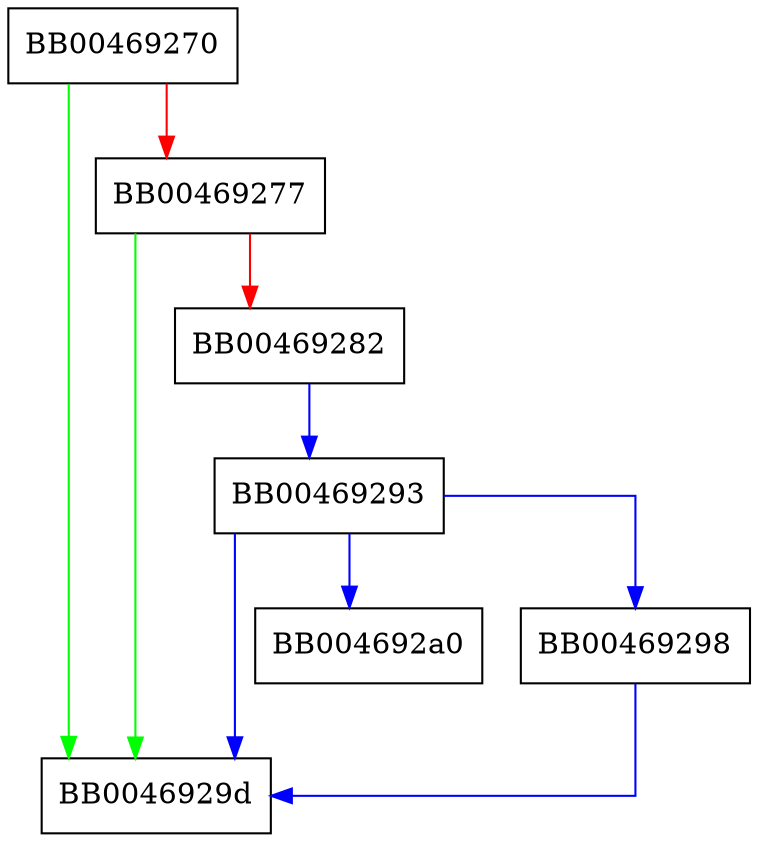 digraph parse_yesno {
  node [shape="box"];
  graph [splines=ortho];
  BB00469270 -> BB0046929d [color="green"];
  BB00469270 -> BB00469277 [color="red"];
  BB00469277 -> BB0046929d [color="green"];
  BB00469277 -> BB00469282 [color="red"];
  BB00469282 -> BB00469293 [color="blue"];
  BB00469293 -> BB004692a0 [color="blue"];
  BB00469293 -> BB00469298 [color="blue"];
  BB00469293 -> BB0046929d [color="blue"];
  BB00469298 -> BB0046929d [color="blue"];
}